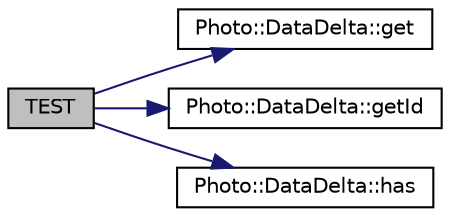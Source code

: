 digraph "TEST"
{
 // LATEX_PDF_SIZE
  edge [fontname="Helvetica",fontsize="10",labelfontname="Helvetica",labelfontsize="10"];
  node [fontname="Helvetica",fontsize="10",shape=record];
  rankdir="LR";
  Node1 [label="TEST",height=0.2,width=0.4,color="black", fillcolor="grey75", style="filled", fontcolor="black",tooltip=" "];
  Node1 -> Node2 [color="midnightblue",fontsize="10",style="solid",fontname="Helvetica"];
  Node2 [label="Photo::DataDelta::get",height=0.2,width=0.4,color="black", fillcolor="white", style="filled",URL="$class_photo_1_1_data_delta.html#a0e66161143f9a45b90df50f28fdb3444",tooltip=" "];
  Node1 -> Node3 [color="midnightblue",fontsize="10",style="solid",fontname="Helvetica"];
  Node3 [label="Photo::DataDelta::getId",height=0.2,width=0.4,color="black", fillcolor="white", style="filled",URL="$class_photo_1_1_data_delta.html#a8dbb1d880f0c0b37a9629fae8d098413",tooltip=" "];
  Node1 -> Node4 [color="midnightblue",fontsize="10",style="solid",fontname="Helvetica"];
  Node4 [label="Photo::DataDelta::has",height=0.2,width=0.4,color="black", fillcolor="white", style="filled",URL="$class_photo_1_1_data_delta.html#a526b9c664ac0f9be3661a67ff2343401",tooltip=" "];
}
